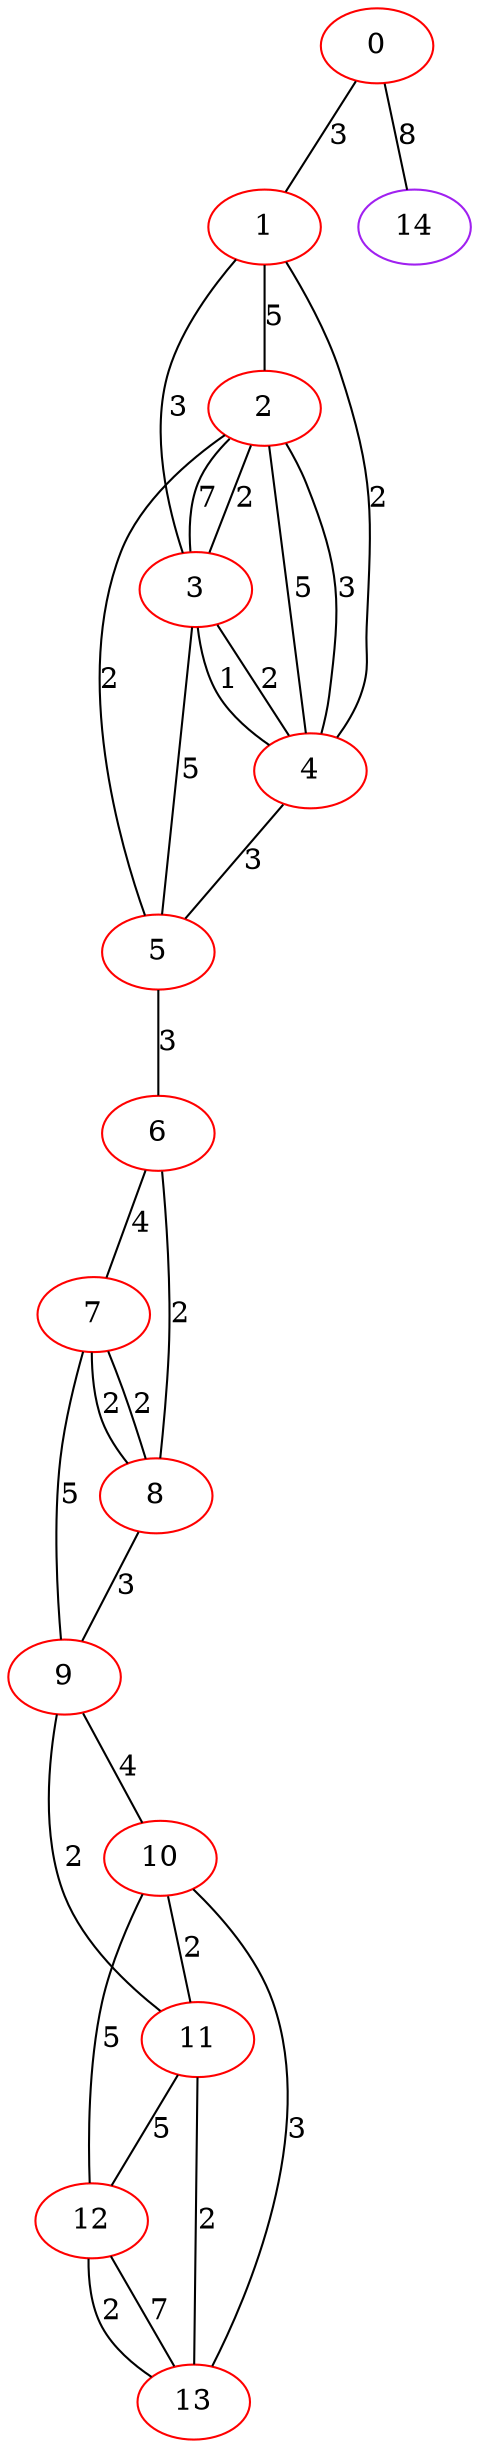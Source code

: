 graph "" {
0 [color=red, weight=1];
1 [color=red, weight=1];
2 [color=red, weight=1];
3 [color=red, weight=1];
4 [color=red, weight=1];
5 [color=red, weight=1];
6 [color=red, weight=1];
7 [color=red, weight=1];
8 [color=red, weight=1];
9 [color=red, weight=1];
10 [color=red, weight=1];
11 [color=red, weight=1];
12 [color=red, weight=1];
13 [color=red, weight=1];
14 [color=purple, weight=4];
0 -- 1  [key=0, label=3];
0 -- 14  [key=0, label=8];
1 -- 2  [key=0, label=5];
1 -- 3  [key=0, label=3];
1 -- 4  [key=0, label=2];
2 -- 3  [key=0, label=7];
2 -- 3  [key=1, label=2];
2 -- 4  [key=0, label=5];
2 -- 4  [key=1, label=3];
2 -- 5  [key=0, label=2];
3 -- 4  [key=0, label=2];
3 -- 4  [key=1, label=1];
3 -- 5  [key=0, label=5];
4 -- 5  [key=0, label=3];
5 -- 6  [key=0, label=3];
6 -- 8  [key=0, label=2];
6 -- 7  [key=0, label=4];
7 -- 8  [key=0, label=2];
7 -- 8  [key=1, label=2];
7 -- 9  [key=0, label=5];
8 -- 9  [key=0, label=3];
9 -- 10  [key=0, label=4];
9 -- 11  [key=0, label=2];
10 -- 11  [key=0, label=2];
10 -- 12  [key=0, label=5];
10 -- 13  [key=0, label=3];
11 -- 12  [key=0, label=5];
11 -- 13  [key=0, label=2];
12 -- 13  [key=0, label=2];
12 -- 13  [key=1, label=7];
}
